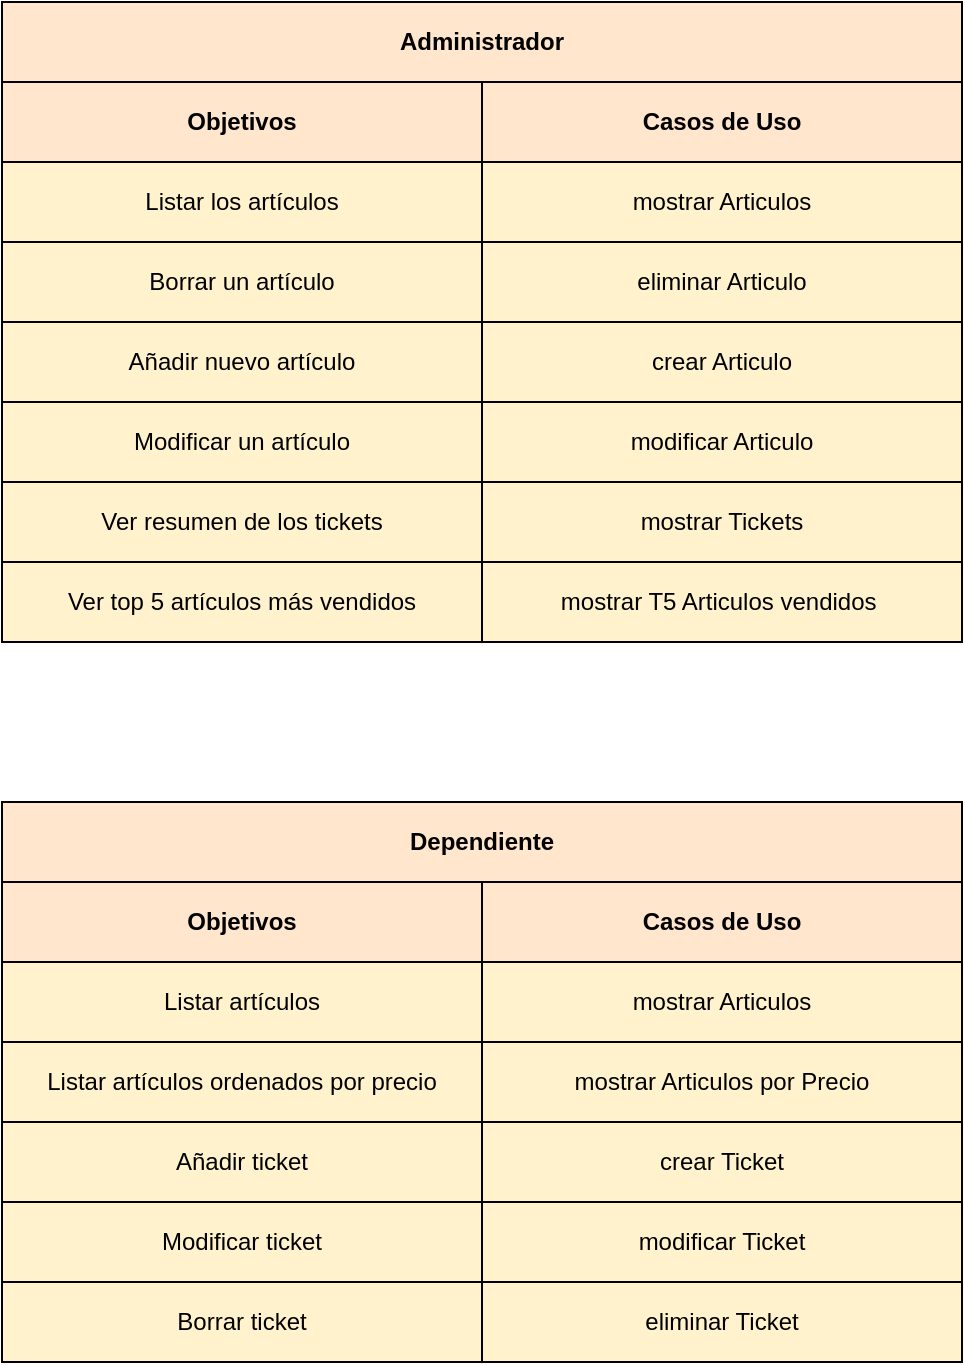 <mxfile version="13.9.9" type="device"><diagram id="EHcD7SZImDtAxROQd34Q" name="Página-1"><mxGraphModel dx="1422" dy="822" grid="1" gridSize="10" guides="1" tooltips="1" connect="1" arrows="1" fold="1" page="1" pageScale="1" pageWidth="827" pageHeight="1169" math="0" shadow="0"><root><mxCell id="0"/><mxCell id="1" parent="0"/><mxCell id="AOoJAH_j9mFRrCCsrNm3-1" value="&lt;b&gt;Administrador&lt;/b&gt;" style="rounded=0;whiteSpace=wrap;html=1;fillColor=#ffe6cc;" parent="1" vertex="1"><mxGeometry x="160" y="200" width="480" height="40" as="geometry"/></mxCell><mxCell id="AOoJAH_j9mFRrCCsrNm3-2" value="&lt;b&gt;Objetivos&lt;/b&gt;" style="rounded=0;whiteSpace=wrap;html=1;fillColor=#ffe6cc;" parent="1" vertex="1"><mxGeometry x="160" y="240" width="240" height="40" as="geometry"/></mxCell><mxCell id="AOoJAH_j9mFRrCCsrNm3-4" value="&lt;b&gt;Casos de Uso&lt;/b&gt;" style="rounded=0;whiteSpace=wrap;html=1;fillColor=#ffe6cc;" parent="1" vertex="1"><mxGeometry x="400" y="240" width="240" height="40" as="geometry"/></mxCell><mxCell id="AOoJAH_j9mFRrCCsrNm3-5" value="Listar los artículos" style="rounded=0;whiteSpace=wrap;html=1;fillColor=#fff2cc;" parent="1" vertex="1"><mxGeometry x="160" y="280" width="240" height="40" as="geometry"/></mxCell><mxCell id="AOoJAH_j9mFRrCCsrNm3-6" value="mostrar Articulos" style="rounded=0;whiteSpace=wrap;html=1;fillColor=#fff2cc;" parent="1" vertex="1"><mxGeometry x="400" y="280" width="240" height="40" as="geometry"/></mxCell><mxCell id="AOoJAH_j9mFRrCCsrNm3-7" value="eliminar Articulo" style="rounded=0;whiteSpace=wrap;html=1;fillColor=#fff2cc;" parent="1" vertex="1"><mxGeometry x="400" y="320" width="240" height="40" as="geometry"/></mxCell><mxCell id="AOoJAH_j9mFRrCCsrNm3-8" value="Borrar un artículo" style="rounded=0;whiteSpace=wrap;html=1;fillColor=#fff2cc;" parent="1" vertex="1"><mxGeometry x="160" y="320" width="240" height="40" as="geometry"/></mxCell><mxCell id="AOoJAH_j9mFRrCCsrNm3-9" value="crear Articulo" style="rounded=0;whiteSpace=wrap;html=1;fillColor=#fff2cc;" parent="1" vertex="1"><mxGeometry x="400" y="360" width="240" height="40" as="geometry"/></mxCell><mxCell id="AOoJAH_j9mFRrCCsrNm3-10" value="Añadir nuevo artículo" style="rounded=0;whiteSpace=wrap;html=1;fillColor=#fff2cc;" parent="1" vertex="1"><mxGeometry x="160" y="360" width="240" height="40" as="geometry"/></mxCell><mxCell id="AOoJAH_j9mFRrCCsrNm3-11" value="Modificar un artículo" style="rounded=0;whiteSpace=wrap;html=1;fillColor=#fff2cc;" parent="1" vertex="1"><mxGeometry x="160" y="400" width="240" height="40" as="geometry"/></mxCell><mxCell id="AOoJAH_j9mFRrCCsrNm3-12" value="Ver resumen de los tickets" style="rounded=0;whiteSpace=wrap;html=1;fillColor=#fff2cc;" parent="1" vertex="1"><mxGeometry x="160" y="440" width="240" height="40" as="geometry"/></mxCell><mxCell id="AOoJAH_j9mFRrCCsrNm3-13" value="Ver top 5 artículos más vendidos" style="rounded=0;whiteSpace=wrap;html=1;fillColor=#fff2cc;" parent="1" vertex="1"><mxGeometry x="160" y="480" width="240" height="40" as="geometry"/></mxCell><mxCell id="AOoJAH_j9mFRrCCsrNm3-14" value="modificar Articulo" style="rounded=0;whiteSpace=wrap;html=1;fillColor=#fff2cc;" parent="1" vertex="1"><mxGeometry x="400" y="400" width="240" height="40" as="geometry"/></mxCell><mxCell id="AOoJAH_j9mFRrCCsrNm3-15" value="mostrar Tickets" style="rounded=0;whiteSpace=wrap;html=1;fillColor=#fff2cc;" parent="1" vertex="1"><mxGeometry x="400" y="440" width="240" height="40" as="geometry"/></mxCell><mxCell id="AOoJAH_j9mFRrCCsrNm3-16" value="mostrar T5 Articulos vendidos&amp;nbsp;" style="rounded=0;whiteSpace=wrap;html=1;fillColor=#fff2cc;" parent="1" vertex="1"><mxGeometry x="400" y="480" width="240" height="40" as="geometry"/></mxCell><mxCell id="AOoJAH_j9mFRrCCsrNm3-17" value="&lt;b&gt;Dependiente&lt;/b&gt;" style="rounded=0;whiteSpace=wrap;html=1;fillColor=#ffe6cc;" parent="1" vertex="1"><mxGeometry x="160" y="600" width="480" height="40" as="geometry"/></mxCell><mxCell id="AOoJAH_j9mFRrCCsrNm3-18" value="&lt;b&gt;Objetivos&lt;/b&gt;" style="rounded=0;whiteSpace=wrap;html=1;fillColor=#ffe6cc;" parent="1" vertex="1"><mxGeometry x="160" y="640" width="240" height="40" as="geometry"/></mxCell><mxCell id="AOoJAH_j9mFRrCCsrNm3-19" value="&lt;b&gt;Casos de Uso&lt;/b&gt;" style="rounded=0;whiteSpace=wrap;html=1;fillColor=#ffe6cc;" parent="1" vertex="1"><mxGeometry x="400" y="640" width="240" height="40" as="geometry"/></mxCell><mxCell id="AOoJAH_j9mFRrCCsrNm3-20" value="&lt;span&gt;Listar artículos&lt;/span&gt;" style="rounded=0;whiteSpace=wrap;html=1;fillColor=#fff2cc;" parent="1" vertex="1"><mxGeometry x="160" y="680" width="240" height="40" as="geometry"/></mxCell><mxCell id="AOoJAH_j9mFRrCCsrNm3-21" value="mostrar Articulos" style="rounded=0;whiteSpace=wrap;html=1;fillColor=#fff2cc;" parent="1" vertex="1"><mxGeometry x="400" y="680" width="240" height="40" as="geometry"/></mxCell><mxCell id="AOoJAH_j9mFRrCCsrNm3-22" value="mostrar Articulos por Precio" style="rounded=0;whiteSpace=wrap;html=1;fillColor=#fff2cc;" parent="1" vertex="1"><mxGeometry x="400" y="720" width="240" height="40" as="geometry"/></mxCell><mxCell id="AOoJAH_j9mFRrCCsrNm3-23" value="&lt;span&gt;Listar artículos ordenados por precio&lt;/span&gt;" style="rounded=0;whiteSpace=wrap;html=1;fillColor=#fff2cc;" parent="1" vertex="1"><mxGeometry x="160" y="720" width="240" height="40" as="geometry"/></mxCell><mxCell id="AOoJAH_j9mFRrCCsrNm3-24" value="crear Ticket" style="rounded=0;whiteSpace=wrap;html=1;fillColor=#fff2cc;" parent="1" vertex="1"><mxGeometry x="400" y="760" width="240" height="40" as="geometry"/></mxCell><mxCell id="AOoJAH_j9mFRrCCsrNm3-25" value="Añadir ticket" style="rounded=0;whiteSpace=wrap;html=1;fillColor=#fff2cc;" parent="1" vertex="1"><mxGeometry x="160" y="760" width="240" height="40" as="geometry"/></mxCell><mxCell id="AOoJAH_j9mFRrCCsrNm3-26" value="Modificar ticket" style="rounded=0;whiteSpace=wrap;html=1;fillColor=#fff2cc;" parent="1" vertex="1"><mxGeometry x="160" y="800" width="240" height="40" as="geometry"/></mxCell><mxCell id="AOoJAH_j9mFRrCCsrNm3-27" value="Borrar ticket" style="rounded=0;whiteSpace=wrap;html=1;fillColor=#fff2cc;" parent="1" vertex="1"><mxGeometry x="160" y="840" width="240" height="40" as="geometry"/></mxCell><mxCell id="AOoJAH_j9mFRrCCsrNm3-29" value="modificar Ticket" style="rounded=0;whiteSpace=wrap;html=1;fillColor=#fff2cc;" parent="1" vertex="1"><mxGeometry x="400" y="800" width="240" height="40" as="geometry"/></mxCell><mxCell id="AOoJAH_j9mFRrCCsrNm3-30" value="eliminar Ticket" style="rounded=0;whiteSpace=wrap;html=1;fillColor=#fff2cc;" parent="1" vertex="1"><mxGeometry x="400" y="840" width="240" height="40" as="geometry"/></mxCell></root></mxGraphModel></diagram></mxfile>